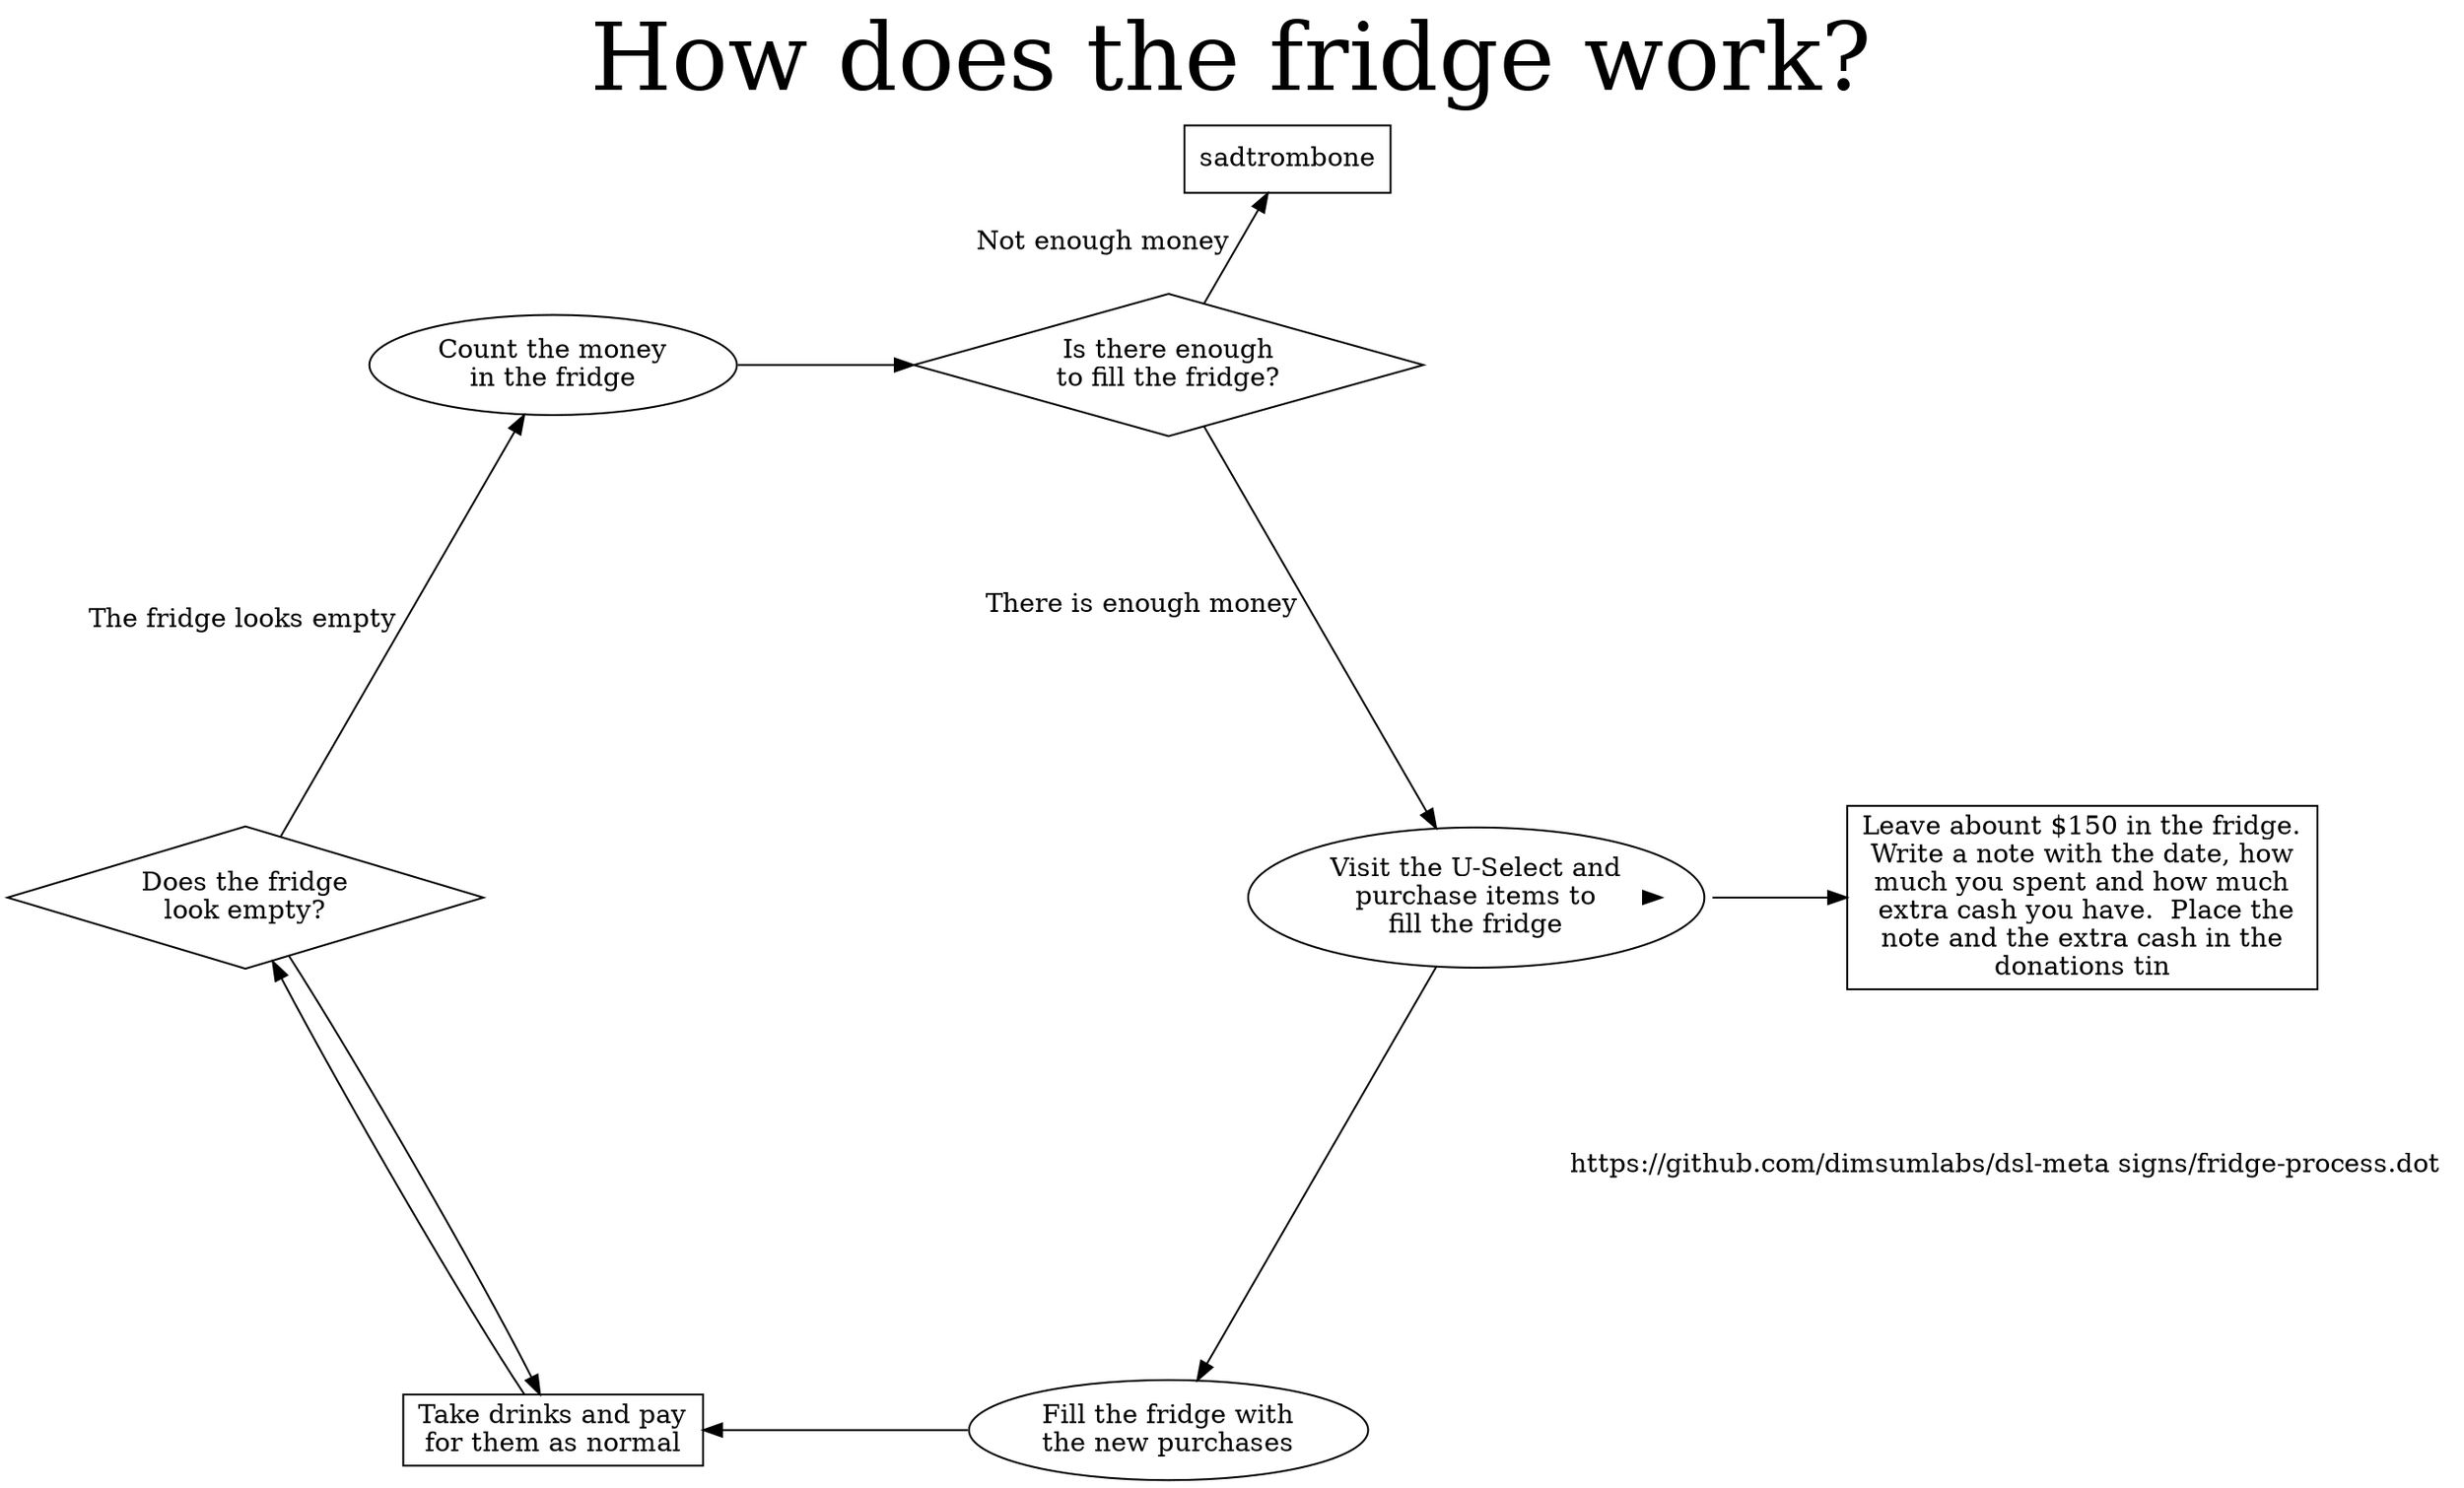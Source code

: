 #
# Show the fridge flowchart
#

digraph G {
    layout=circo;

    fontsize="50";
    labelloc="t";
    label="How does the fridge work?";

    lookingempty [shape=diamond label="Does the fridge\nlook empty?"];
    count [shape=ellipse label="Count the money\nin the fridge"];
    enough [shape=diamond label="Is there enough\nto fill the fridge?"];
    purchase [shape=ellipse label="Visit the U-Select and\npurchase items to\nfill the fridge"];
    fill [shape=ellipse label="Fill the fridge with\nthe new purchases"];
    drink [shape=rectangle label="Take drinks and pay\nfor them as normal"];
    sadtrombone [shape=rectangle];
    spacer [shape=none label=""];
    note [shape=rectangle label="Leave abount $150 in the fridge.\nWrite a note with the date, how\nmuch you spent and how much\n extra cash you have.  Place the\nnote and the extra cash in the\ndonations tin"];

    ref [shape=none label="https://github.com/dimsumlabs/dsl-meta signs/fridge-process.dot"];

    lookingempty -> count [label="The fridge looks empty"];
    lookingempty -> drink;
    count -> enough;
    enough -> sadtrombone [label="Not enough money"];

    enough -> purchase [label="There is enough money  "];
    purchase -> fill;
    purchase -> spacer -> note;
    fill -> drink;
    drink -> lookingempty;
}
